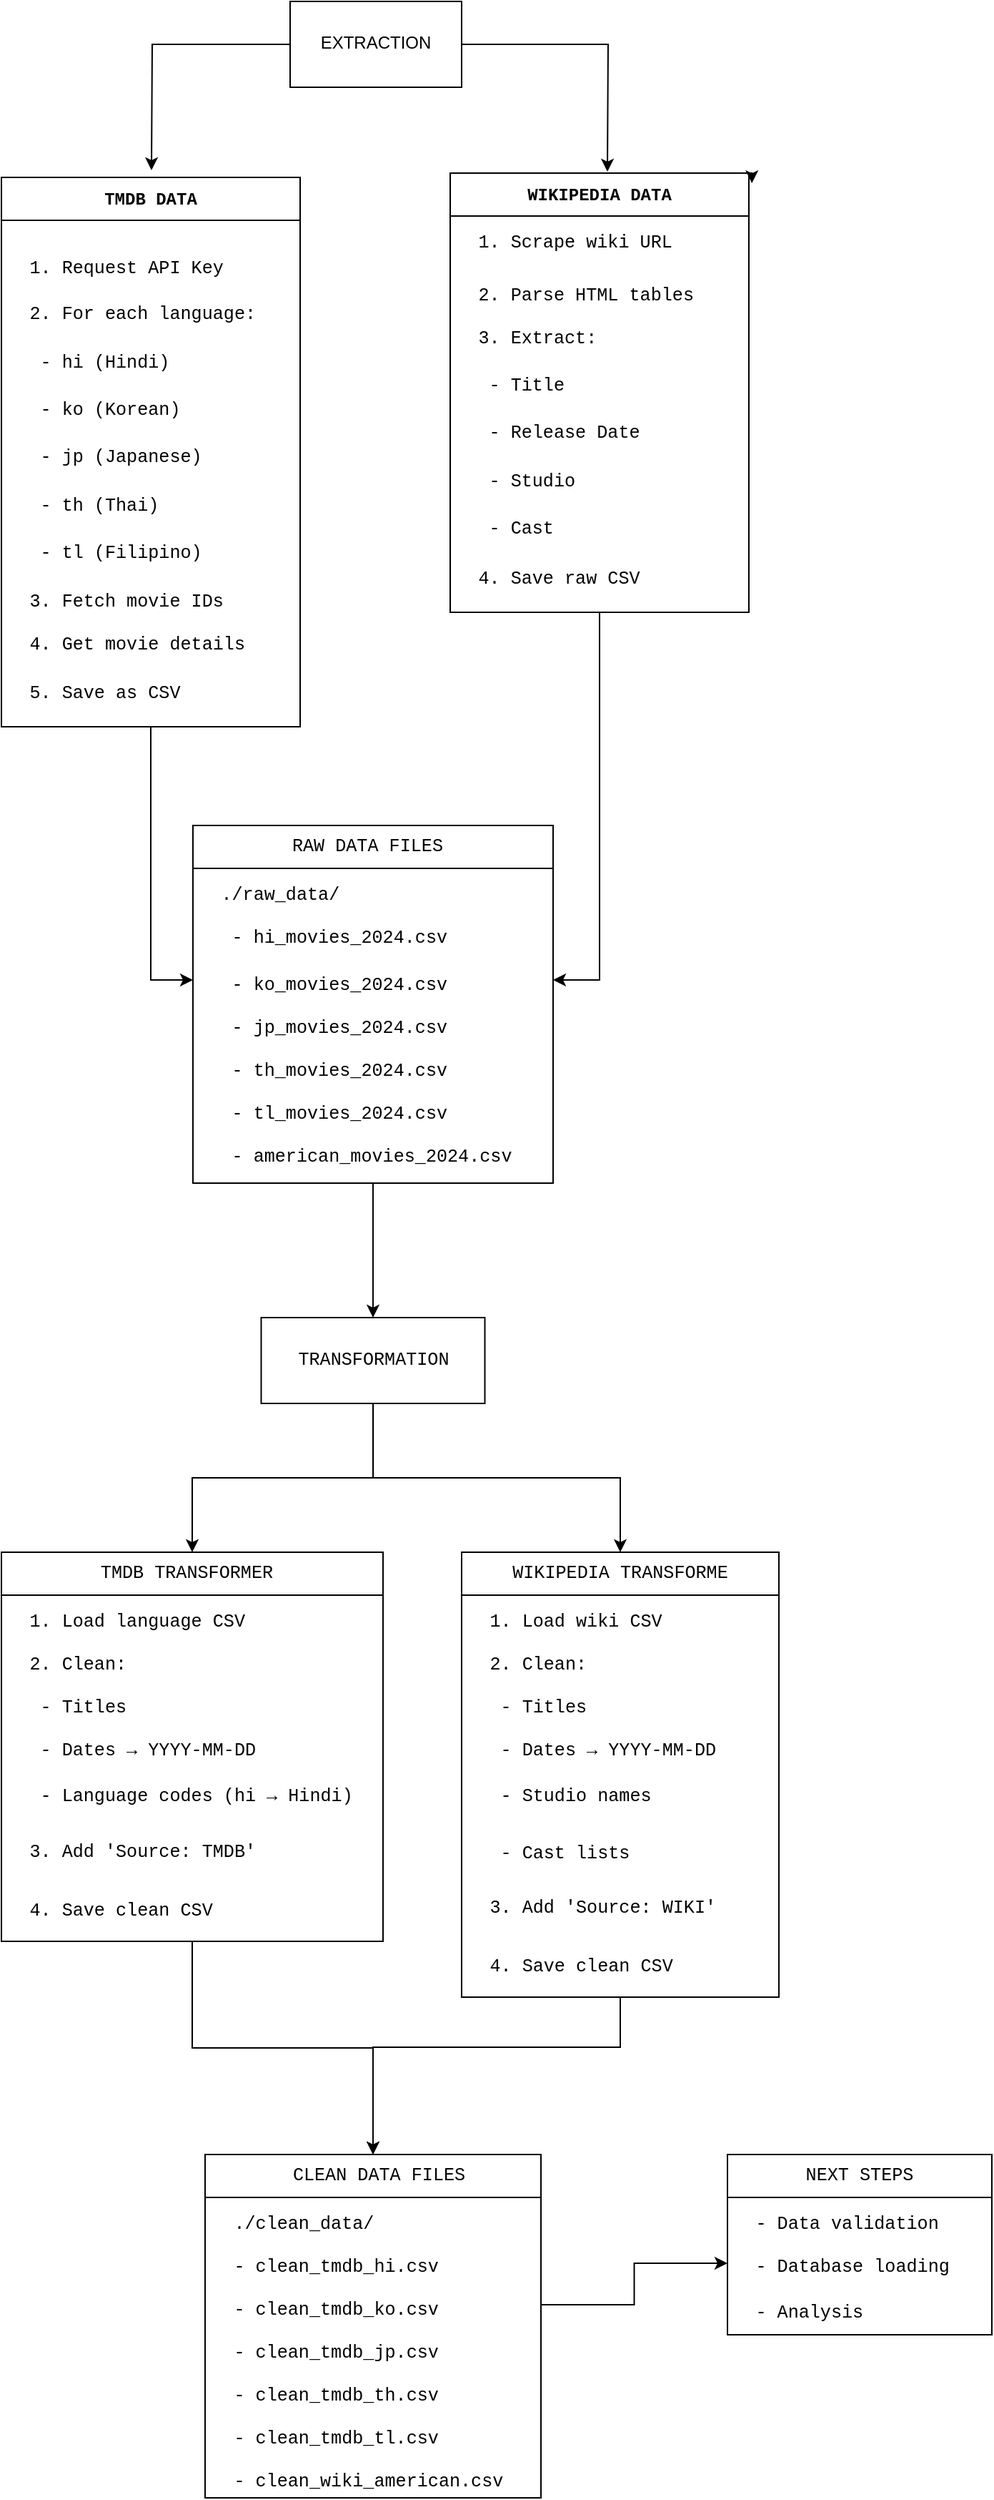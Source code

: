 <mxfile version="26.3.0">
  <diagram name="Page-1" id="wM2PoM8aT4TPf_4UVY1p">
    <mxGraphModel dx="1668" dy="934" grid="0" gridSize="10" guides="1" tooltips="1" connect="1" arrows="1" fold="1" page="1" pageScale="1" pageWidth="850" pageHeight="1100" math="0" shadow="0">
      <root>
        <mxCell id="0" />
        <mxCell id="1" parent="0" />
        <mxCell id="u3Nbu9H0ktKQVTjYo3hj-32" style="edgeStyle=orthogonalEdgeStyle;rounded=0;orthogonalLoop=1;jettySize=auto;html=1;" edge="1" parent="1" source="u3Nbu9H0ktKQVTjYo3hj-2">
          <mxGeometry relative="1" as="geometry">
            <mxPoint x="198" y="303" as="targetPoint" />
          </mxGeometry>
        </mxCell>
        <mxCell id="u3Nbu9H0ktKQVTjYo3hj-33" style="edgeStyle=orthogonalEdgeStyle;rounded=0;orthogonalLoop=1;jettySize=auto;html=1;" edge="1" parent="1" source="u3Nbu9H0ktKQVTjYo3hj-2">
          <mxGeometry relative="1" as="geometry">
            <mxPoint x="517" y="304" as="targetPoint" />
          </mxGeometry>
        </mxCell>
        <mxCell id="u3Nbu9H0ktKQVTjYo3hj-2" value="&lt;pre style=&quot;font-family: Menlo, &amp;quot;Roboto Mono&amp;quot;, &amp;quot;Courier New&amp;quot;, Courier, monospace, Inter, sans-serif; overflow: auto; padding: 9.144px 13.716px; text-wrap-mode: wrap; word-break: break-all; font-size: 12.573px; text-align: start; margin-top: 0px !important; margin-bottom: 0px !important;&quot;&gt;&lt;span style=&quot;font-family: Helvetica; font-size: 12px; text-align: center; white-space-collapse: collapse;&quot;&gt;EXTRACTION&lt;/span&gt;&lt;/pre&gt;" style="rounded=0;whiteSpace=wrap;html=1;" vertex="1" parent="1">
          <mxGeometry x="295" y="185" width="120" height="60" as="geometry" />
        </mxCell>
        <mxCell id="u3Nbu9H0ktKQVTjYo3hj-34" style="edgeStyle=orthogonalEdgeStyle;rounded=0;orthogonalLoop=1;jettySize=auto;html=1;" edge="1" parent="1" source="u3Nbu9H0ktKQVTjYo3hj-8" target="u3Nbu9H0ktKQVTjYo3hj-27">
          <mxGeometry relative="1" as="geometry" />
        </mxCell>
        <mxCell id="u3Nbu9H0ktKQVTjYo3hj-8" value="&lt;span style=&quot;font-weight: 700;&quot;&gt;&lt;font face=&quot;Menlo, Roboto Mono, Courier New, Courier, monospace, Inter, sans-serif&quot;&gt;TMDB DATA&lt;/font&gt;&lt;/span&gt;" style="swimlane;fontStyle=0;childLayout=stackLayout;horizontal=1;startSize=30;horizontalStack=0;resizeParent=1;resizeParentMax=0;resizeLast=0;collapsible=1;marginBottom=0;whiteSpace=wrap;html=1;" vertex="1" parent="1">
          <mxGeometry x="93" y="308" width="209" height="384" as="geometry" />
        </mxCell>
        <mxCell id="u3Nbu9H0ktKQVTjYo3hj-9" value="&#xa;&lt;pre style=&quot;font-family: Menlo, &amp;quot;Roboto Mono&amp;quot;, &amp;quot;Courier New&amp;quot;, Courier, monospace, Inter, sans-serif; overflow: auto; padding: 9.144px 13.716px; white-space: pre-wrap; word-break: break-all; font-size: 12.573px; font-style: normal; font-variant-ligatures: normal; font-variant-caps: normal; font-weight: 400; letter-spacing: normal; orphans: 2; text-align: start; text-indent: 0px; text-transform: none; widows: 2; word-spacing: 0px; -webkit-text-stroke-width: 0px; text-decoration-thickness: initial; text-decoration-style: initial; text-decoration-color: initial; margin: 0px !important;&quot;&gt;1. Request API Key&lt;/pre&gt;&#xa;&#xa;" style="text;strokeColor=none;fillColor=none;align=left;verticalAlign=middle;spacingLeft=4;spacingRight=4;overflow=hidden;points=[[0,0.5],[1,0.5]];portConstraint=eastwest;rotatable=0;whiteSpace=wrap;html=1;fontColor=default;" vertex="1" parent="u3Nbu9H0ktKQVTjYo3hj-8">
          <mxGeometry y="30" width="209" height="47" as="geometry" />
        </mxCell>
        <mxCell id="u3Nbu9H0ktKQVTjYo3hj-10" value="&lt;pre style=&quot;font-family: Menlo, &amp;quot;Roboto Mono&amp;quot;, &amp;quot;Courier New&amp;quot;, Courier, monospace, Inter, sans-serif; overflow: auto; padding: 9.144px 13.716px; text-wrap-mode: wrap; word-break: break-all; font-size: 12.573px; margin-top: 0px !important; margin-bottom: 0px !important;&quot;&gt;2. For each language:&lt;/pre&gt;&lt;pre style=&quot;font-family: Menlo, &amp;quot;Roboto Mono&amp;quot;, &amp;quot;Courier New&amp;quot;, Courier, monospace, Inter, sans-serif; overflow: auto; padding: 9.144px 13.716px; text-wrap-mode: wrap; word-break: break-all; font-size: 12.573px; margin-top: 0px !important; margin-bottom: 0px !important;&quot;&gt; - hi (Hindi)&lt;/pre&gt;&lt;pre style=&quot;font-family: Menlo, &amp;quot;Roboto Mono&amp;quot;, &amp;quot;Courier New&amp;quot;, Courier, monospace, Inter, sans-serif; overflow: auto; padding: 9.144px 13.716px; text-wrap-mode: wrap; word-break: break-all; font-size: 12.573px; margin-top: 0px !important; margin-bottom: 0px !important;&quot;&gt; - ko (Korean) &lt;/pre&gt;&lt;pre style=&quot;font-family: Menlo, &amp;quot;Roboto Mono&amp;quot;, &amp;quot;Courier New&amp;quot;, Courier, monospace, Inter, sans-serif; overflow: auto; padding: 9.144px 13.716px; text-wrap-mode: wrap; word-break: break-all; font-size: 12.573px; margin-top: 0px !important; margin-bottom: 0px !important;&quot;&gt; - jp (Japanese)&lt;/pre&gt;&lt;pre style=&quot;font-family: Menlo, &amp;quot;Roboto Mono&amp;quot;, &amp;quot;Courier New&amp;quot;, Courier, monospace, Inter, sans-serif; overflow: auto; padding: 9.144px 13.716px; text-wrap-mode: wrap; word-break: break-all; font-size: 12.573px; margin-top: 0px !important; margin-bottom: 0px !important;&quot;&gt; - th (Thai)&lt;/pre&gt;&lt;pre style=&quot;font-family: Menlo, &amp;quot;Roboto Mono&amp;quot;, &amp;quot;Courier New&amp;quot;, Courier, monospace, Inter, sans-serif; overflow: auto; padding: 9.144px 13.716px; text-wrap-mode: wrap; word-break: break-all; font-size: 12.573px; margin-top: 0px !important; margin-bottom: 0px !important;&quot;&gt; - tl (Filipino) &lt;/pre&gt;" style="text;strokeColor=none;fillColor=none;align=left;verticalAlign=middle;spacingLeft=4;spacingRight=4;overflow=hidden;points=[[0,0.5],[1,0.5]];portConstraint=eastwest;rotatable=0;whiteSpace=wrap;html=1;" vertex="1" parent="u3Nbu9H0ktKQVTjYo3hj-8">
          <mxGeometry y="77" width="209" height="201" as="geometry" />
        </mxCell>
        <mxCell id="u3Nbu9H0ktKQVTjYo3hj-11" value="&lt;pre style=&quot;font-family: Menlo, &amp;quot;Roboto Mono&amp;quot;, &amp;quot;Courier New&amp;quot;, Courier, monospace, Inter, sans-serif; overflow: auto; padding: 9.144px 13.716px; text-wrap-mode: wrap; word-break: break-all; font-size: 12.573px; margin-top: 0px !important; margin-bottom: 0px !important;&quot;&gt;3. Fetch movie IDs  &lt;/pre&gt;" style="text;strokeColor=none;fillColor=none;align=left;verticalAlign=middle;spacingLeft=4;spacingRight=4;overflow=hidden;points=[[0,0.5],[1,0.5]];portConstraint=eastwest;rotatable=0;whiteSpace=wrap;html=1;" vertex="1" parent="u3Nbu9H0ktKQVTjYo3hj-8">
          <mxGeometry y="278" width="209" height="30" as="geometry" />
        </mxCell>
        <mxCell id="u3Nbu9H0ktKQVTjYo3hj-12" value="&lt;pre style=&quot;font-family: Menlo, &amp;quot;Roboto Mono&amp;quot;, &amp;quot;Courier New&amp;quot;, Courier, monospace, Inter, sans-serif; overflow: auto; padding: 9.144px 13.716px; text-wrap-mode: wrap; word-break: break-all; font-size: 12.573px; margin-top: 0px !important; margin-bottom: 0px !important;&quot;&gt;4. Get movie details&lt;/pre&gt;" style="text;strokeColor=none;fillColor=none;align=left;verticalAlign=middle;spacingLeft=4;spacingRight=4;overflow=hidden;points=[[0,0.5],[1,0.5]];portConstraint=eastwest;rotatable=0;whiteSpace=wrap;html=1;" vertex="1" parent="u3Nbu9H0ktKQVTjYo3hj-8">
          <mxGeometry y="308" width="209" height="30" as="geometry" />
        </mxCell>
        <mxCell id="u3Nbu9H0ktKQVTjYo3hj-13" value="&lt;pre style=&quot;font-family: Menlo, &amp;quot;Roboto Mono&amp;quot;, &amp;quot;Courier New&amp;quot;, Courier, monospace, Inter, sans-serif; overflow: auto; padding: 9.144px 13.716px; text-wrap-mode: wrap; word-break: break-all; font-size: 12.573px; margin-top: 0px !important; margin-bottom: 0px !important;&quot;&gt;5. Save as CSV&lt;/pre&gt;" style="text;strokeColor=none;fillColor=none;align=left;verticalAlign=middle;spacingLeft=4;spacingRight=4;overflow=hidden;points=[[0,0.5],[1,0.5]];portConstraint=eastwest;rotatable=0;whiteSpace=wrap;html=1;" vertex="1" parent="u3Nbu9H0ktKQVTjYo3hj-8">
          <mxGeometry y="338" width="209" height="46" as="geometry" />
        </mxCell>
        <mxCell id="u3Nbu9H0ktKQVTjYo3hj-36" style="edgeStyle=orthogonalEdgeStyle;rounded=0;orthogonalLoop=1;jettySize=auto;html=1;entryX=1;entryY=0.5;entryDx=0;entryDy=0;" edge="1" parent="1" source="u3Nbu9H0ktKQVTjYo3hj-16" target="u3Nbu9H0ktKQVTjYo3hj-27">
          <mxGeometry relative="1" as="geometry" />
        </mxCell>
        <mxCell id="u3Nbu9H0ktKQVTjYo3hj-16" value="&lt;span style=&quot;font-weight: 700;&quot;&gt;&lt;font face=&quot;Menlo, Roboto Mono, Courier New, Courier, monospace, Inter, sans-serif&quot;&gt;WIKIPEDIA DATA&lt;/font&gt;&lt;/span&gt;" style="swimlane;fontStyle=0;childLayout=stackLayout;horizontal=1;startSize=30;horizontalStack=0;resizeParent=1;resizeParentMax=0;resizeLast=0;collapsible=1;marginBottom=0;whiteSpace=wrap;html=1;" vertex="1" parent="1">
          <mxGeometry x="407" y="305" width="209" height="307" as="geometry" />
        </mxCell>
        <mxCell id="u3Nbu9H0ktKQVTjYo3hj-17" value="&lt;pre style=&quot;font-family: Menlo, &amp;quot;Roboto Mono&amp;quot;, &amp;quot;Courier New&amp;quot;, Courier, monospace, Inter, sans-serif; overflow: auto; padding: 9.144px 13.716px; text-wrap-mode: wrap; word-break: break-all; font-size: 12.573px; margin-top: 0px !important; margin-bottom: 0px !important;&quot;&gt;1. Scrape wiki URL&lt;/pre&gt;" style="text;strokeColor=none;fillColor=none;align=left;verticalAlign=middle;spacingLeft=4;spacingRight=4;overflow=hidden;points=[[0,0.5],[1,0.5]];portConstraint=eastwest;rotatable=0;whiteSpace=wrap;html=1;fontColor=default;" vertex="1" parent="u3Nbu9H0ktKQVTjYo3hj-16">
          <mxGeometry y="30" width="209" height="37" as="geometry" />
        </mxCell>
        <mxCell id="u3Nbu9H0ktKQVTjYo3hj-19" value="&lt;pre style=&quot;font-family: Menlo, &amp;quot;Roboto Mono&amp;quot;, &amp;quot;Courier New&amp;quot;, Courier, monospace, Inter, sans-serif; overflow: auto; padding: 9.144px 13.716px; text-wrap-mode: wrap; word-break: break-all; font-size: 12.573px; margin-top: 0px !important; margin-bottom: 0px !important;&quot;&gt;2. Parse HTML tables&lt;/pre&gt;" style="text;strokeColor=none;fillColor=none;align=left;verticalAlign=middle;spacingLeft=4;spacingRight=4;overflow=hidden;points=[[0,0.5],[1,0.5]];portConstraint=eastwest;rotatable=0;whiteSpace=wrap;html=1;" vertex="1" parent="u3Nbu9H0ktKQVTjYo3hj-16">
          <mxGeometry y="67" width="209" height="30" as="geometry" />
        </mxCell>
        <mxCell id="u3Nbu9H0ktKQVTjYo3hj-20" value="&lt;pre style=&quot;font-family: Menlo, &amp;quot;Roboto Mono&amp;quot;, &amp;quot;Courier New&amp;quot;, Courier, monospace, Inter, sans-serif; overflow: auto; padding: 9.144px 13.716px; text-wrap-mode: wrap; word-break: break-all; font-size: 12.573px; margin-top: 0px !important; margin-bottom: 0px !important;&quot;&gt;3. Extract:&lt;/pre&gt;&lt;pre style=&quot;font-family: Menlo, &amp;quot;Roboto Mono&amp;quot;, &amp;quot;Courier New&amp;quot;, Courier, monospace, Inter, sans-serif; overflow: auto; padding: 9.144px 13.716px; text-wrap-mode: wrap; word-break: break-all; font-size: 12.573px; margin-top: 0px !important; margin-bottom: 0px !important;&quot;&gt; - Title&lt;/pre&gt;&lt;pre style=&quot;font-family: Menlo, &amp;quot;Roboto Mono&amp;quot;, &amp;quot;Courier New&amp;quot;, Courier, monospace, Inter, sans-serif; overflow: auto; padding: 9.144px 13.716px; text-wrap-mode: wrap; word-break: break-all; font-size: 12.573px; margin-top: 0px !important; margin-bottom: 0px !important;&quot;&gt; - Release Date&lt;/pre&gt;&lt;pre style=&quot;font-family: Menlo, &amp;quot;Roboto Mono&amp;quot;, &amp;quot;Courier New&amp;quot;, Courier, monospace, Inter, sans-serif; overflow: auto; padding: 9.144px 13.716px; text-wrap-mode: wrap; word-break: break-all; font-size: 12.573px; margin-top: 0px !important; margin-bottom: 0px !important;&quot;&gt; - Studio    &lt;/pre&gt;&lt;pre style=&quot;font-family: Menlo, &amp;quot;Roboto Mono&amp;quot;, &amp;quot;Courier New&amp;quot;, Courier, monospace, Inter, sans-serif; overflow: auto; padding: 9.144px 13.716px; text-wrap-mode: wrap; word-break: break-all; font-size: 12.573px; margin-top: 0px !important; margin-bottom: 0px !important;&quot;&gt; - Cast              &lt;/pre&gt;" style="text;strokeColor=none;fillColor=none;align=left;verticalAlign=middle;spacingLeft=4;spacingRight=4;overflow=hidden;points=[[0,0.5],[1,0.5]];portConstraint=eastwest;rotatable=0;whiteSpace=wrap;html=1;" vertex="1" parent="u3Nbu9H0ktKQVTjYo3hj-16">
          <mxGeometry y="97" width="209" height="164" as="geometry" />
        </mxCell>
        <mxCell id="u3Nbu9H0ktKQVTjYo3hj-21" value="&lt;pre style=&quot;font-family: Menlo, &amp;quot;Roboto Mono&amp;quot;, &amp;quot;Courier New&amp;quot;, Courier, monospace, Inter, sans-serif; overflow: auto; padding: 9.144px 13.716px; text-wrap-mode: wrap; word-break: break-all; font-size: 12.573px; margin-top: 0px !important; margin-bottom: 0px !important;&quot;&gt;4. Save raw CSV&lt;/pre&gt;" style="text;strokeColor=none;fillColor=none;align=left;verticalAlign=middle;spacingLeft=4;spacingRight=4;overflow=hidden;points=[[0,0.5],[1,0.5]];portConstraint=eastwest;rotatable=0;whiteSpace=wrap;html=1;" vertex="1" parent="u3Nbu9H0ktKQVTjYo3hj-16">
          <mxGeometry y="261" width="209" height="46" as="geometry" />
        </mxCell>
        <mxCell id="u3Nbu9H0ktKQVTjYo3hj-38" style="edgeStyle=orthogonalEdgeStyle;rounded=0;orthogonalLoop=1;jettySize=auto;html=1;entryX=0.5;entryY=0;entryDx=0;entryDy=0;" edge="1" parent="1" source="u3Nbu9H0ktKQVTjYo3hj-24" target="u3Nbu9H0ktKQVTjYo3hj-37">
          <mxGeometry relative="1" as="geometry" />
        </mxCell>
        <mxCell id="u3Nbu9H0ktKQVTjYo3hj-24" value="&lt;pre style=&quot;font-family: Menlo, &amp;quot;Roboto Mono&amp;quot;, &amp;quot;Courier New&amp;quot;, Courier, monospace, Inter, sans-serif; overflow: auto; padding: 9.144px 13.716px; text-wrap-mode: wrap; word-break: break-all; font-size: 12.573px; text-align: start; margin-top: 0px !important; margin-bottom: 0px !important;&quot;&gt;RAW DATA FILES &lt;/pre&gt;" style="swimlane;fontStyle=0;childLayout=stackLayout;horizontal=1;startSize=30;horizontalStack=0;resizeParent=1;resizeParentMax=0;resizeLast=0;collapsible=1;marginBottom=0;whiteSpace=wrap;html=1;" vertex="1" parent="1">
          <mxGeometry x="227" y="761" width="252" height="250" as="geometry" />
        </mxCell>
        <mxCell id="u3Nbu9H0ktKQVTjYo3hj-25" value="&lt;pre style=&quot;font-family: Menlo, &amp;quot;Roboto Mono&amp;quot;, &amp;quot;Courier New&amp;quot;, Courier, monospace, Inter, sans-serif; overflow: auto; padding: 9.144px 13.716px; text-wrap-mode: wrap; word-break: break-all; font-size: 12.573px; margin-top: 0px !important; margin-bottom: 0px !important;&quot;&gt;./raw_data/  &lt;/pre&gt;" style="text;strokeColor=none;fillColor=none;align=left;verticalAlign=middle;spacingLeft=4;spacingRight=4;overflow=hidden;points=[[0,0.5],[1,0.5]];portConstraint=eastwest;rotatable=0;whiteSpace=wrap;html=1;" vertex="1" parent="u3Nbu9H0ktKQVTjYo3hj-24">
          <mxGeometry y="30" width="252" height="30" as="geometry" />
        </mxCell>
        <mxCell id="u3Nbu9H0ktKQVTjYo3hj-26" value="&lt;pre style=&quot;font-family: Menlo, &amp;quot;Roboto Mono&amp;quot;, &amp;quot;Courier New&amp;quot;, Courier, monospace, Inter, sans-serif; overflow: auto; padding: 9.144px 13.716px; text-wrap-mode: wrap; word-break: break-all; font-size: 12.573px; margin-top: 0px !important; margin-bottom: 0px !important;&quot;&gt; - hi_movies_2024.csv &lt;/pre&gt;" style="text;strokeColor=none;fillColor=none;align=left;verticalAlign=middle;spacingLeft=4;spacingRight=4;overflow=hidden;points=[[0,0.5],[1,0.5]];portConstraint=eastwest;rotatable=0;whiteSpace=wrap;html=1;" vertex="1" parent="u3Nbu9H0ktKQVTjYo3hj-24">
          <mxGeometry y="60" width="252" height="33" as="geometry" />
        </mxCell>
        <mxCell id="u3Nbu9H0ktKQVTjYo3hj-27" value="&lt;pre style=&quot;font-family: Menlo, &amp;quot;Roboto Mono&amp;quot;, &amp;quot;Courier New&amp;quot;, Courier, monospace, Inter, sans-serif; overflow: auto; padding: 9.144px 13.716px; text-wrap-mode: wrap; word-break: break-all; font-size: 12.573px; margin-top: 0px !important; margin-bottom: 0px !important;&quot;&gt; - ko_movies_2024.csv&lt;/pre&gt;" style="text;strokeColor=none;fillColor=none;align=left;verticalAlign=middle;spacingLeft=4;spacingRight=4;overflow=hidden;points=[[0,0.5],[1,0.5]];portConstraint=eastwest;rotatable=0;whiteSpace=wrap;html=1;" vertex="1" parent="u3Nbu9H0ktKQVTjYo3hj-24">
          <mxGeometry y="93" width="252" height="30" as="geometry" />
        </mxCell>
        <mxCell id="u3Nbu9H0ktKQVTjYo3hj-28" value="&lt;pre style=&quot;font-family: Menlo, &amp;quot;Roboto Mono&amp;quot;, &amp;quot;Courier New&amp;quot;, Courier, monospace, Inter, sans-serif; overflow: auto; padding: 9.144px 13.716px; text-wrap-mode: wrap; word-break: break-all; font-size: 12.573px; margin-top: 0px !important; margin-bottom: 0px !important;&quot;&gt; - jp_movies_2024.csv &lt;/pre&gt;" style="text;strokeColor=none;fillColor=none;align=left;verticalAlign=middle;spacingLeft=4;spacingRight=4;overflow=hidden;points=[[0,0.5],[1,0.5]];portConstraint=eastwest;rotatable=0;whiteSpace=wrap;html=1;" vertex="1" parent="u3Nbu9H0ktKQVTjYo3hj-24">
          <mxGeometry y="123" width="252" height="30" as="geometry" />
        </mxCell>
        <mxCell id="u3Nbu9H0ktKQVTjYo3hj-29" value="&lt;pre style=&quot;font-family: Menlo, &amp;quot;Roboto Mono&amp;quot;, &amp;quot;Courier New&amp;quot;, Courier, monospace, Inter, sans-serif; overflow: auto; padding: 9.144px 13.716px; text-wrap-mode: wrap; word-break: break-all; font-size: 12.573px; margin-top: 0px !important; margin-bottom: 0px !important;&quot;&gt; - th_movies_2024.csv&lt;/pre&gt;" style="text;strokeColor=none;fillColor=none;align=left;verticalAlign=middle;spacingLeft=4;spacingRight=4;overflow=hidden;points=[[0,0.5],[1,0.5]];portConstraint=eastwest;rotatable=0;whiteSpace=wrap;html=1;" vertex="1" parent="u3Nbu9H0ktKQVTjYo3hj-24">
          <mxGeometry y="153" width="252" height="30" as="geometry" />
        </mxCell>
        <mxCell id="u3Nbu9H0ktKQVTjYo3hj-30" value="&lt;pre style=&quot;font-family: Menlo, &amp;quot;Roboto Mono&amp;quot;, &amp;quot;Courier New&amp;quot;, Courier, monospace, Inter, sans-serif; overflow: auto; padding: 9.144px 13.716px; text-wrap-mode: wrap; word-break: break-all; font-size: 12.573px; margin-top: 0px !important; margin-bottom: 0px !important;&quot;&gt; - tl_movies_2024.csv&lt;/pre&gt;" style="text;strokeColor=none;fillColor=none;align=left;verticalAlign=middle;spacingLeft=4;spacingRight=4;overflow=hidden;points=[[0,0.5],[1,0.5]];portConstraint=eastwest;rotatable=0;whiteSpace=wrap;html=1;" vertex="1" parent="u3Nbu9H0ktKQVTjYo3hj-24">
          <mxGeometry y="183" width="252" height="30" as="geometry" />
        </mxCell>
        <mxCell id="u3Nbu9H0ktKQVTjYo3hj-31" value="&lt;pre style=&quot;font-family: Menlo, &amp;quot;Roboto Mono&amp;quot;, &amp;quot;Courier New&amp;quot;, Courier, monospace, Inter, sans-serif; overflow: auto; padding: 9.144px 13.716px; text-wrap-mode: wrap; word-break: break-all; font-size: 12.573px; margin-top: 0px !important; margin-bottom: 0px !important;&quot;&gt; - american_movies_2024.csv&lt;/pre&gt;" style="text;strokeColor=none;fillColor=none;align=left;verticalAlign=middle;spacingLeft=4;spacingRight=4;overflow=hidden;points=[[0,0.5],[1,0.5]];portConstraint=eastwest;rotatable=0;whiteSpace=wrap;html=1;" vertex="1" parent="u3Nbu9H0ktKQVTjYo3hj-24">
          <mxGeometry y="213" width="252" height="37" as="geometry" />
        </mxCell>
        <mxCell id="u3Nbu9H0ktKQVTjYo3hj-35" style="edgeStyle=orthogonalEdgeStyle;rounded=0;orthogonalLoop=1;jettySize=auto;html=1;exitX=1;exitY=0;exitDx=0;exitDy=0;entryX=1.01;entryY=0.023;entryDx=0;entryDy=0;entryPerimeter=0;" edge="1" parent="1" source="u3Nbu9H0ktKQVTjYo3hj-16" target="u3Nbu9H0ktKQVTjYo3hj-16">
          <mxGeometry relative="1" as="geometry" />
        </mxCell>
        <mxCell id="u3Nbu9H0ktKQVTjYo3hj-61" style="edgeStyle=orthogonalEdgeStyle;rounded=0;orthogonalLoop=1;jettySize=auto;html=1;" edge="1" parent="1" source="u3Nbu9H0ktKQVTjYo3hj-37" target="u3Nbu9H0ktKQVTjYo3hj-50">
          <mxGeometry relative="1" as="geometry" />
        </mxCell>
        <mxCell id="u3Nbu9H0ktKQVTjYo3hj-75" style="edgeStyle=orthogonalEdgeStyle;rounded=0;orthogonalLoop=1;jettySize=auto;html=1;entryX=0.5;entryY=0;entryDx=0;entryDy=0;" edge="1" parent="1" source="u3Nbu9H0ktKQVTjYo3hj-37" target="u3Nbu9H0ktKQVTjYo3hj-40">
          <mxGeometry relative="1" as="geometry" />
        </mxCell>
        <mxCell id="u3Nbu9H0ktKQVTjYo3hj-37" value="&lt;pre style=&quot;font-family: Menlo, &amp;quot;Roboto Mono&amp;quot;, &amp;quot;Courier New&amp;quot;, Courier, monospace, Inter, sans-serif; overflow: auto; padding: 9.144px 13.716px; text-wrap-mode: wrap; word-break: break-all; font-size: 12.573px; text-align: start; margin-top: 0px !important; margin-bottom: 0px !important;&quot;&gt;TRANSFORMATION&lt;/pre&gt;" style="rounded=0;whiteSpace=wrap;html=1;" vertex="1" parent="1">
          <mxGeometry x="274.75" y="1105" width="156.5" height="60" as="geometry" />
        </mxCell>
        <mxCell id="u3Nbu9H0ktKQVTjYo3hj-73" style="edgeStyle=orthogonalEdgeStyle;rounded=0;orthogonalLoop=1;jettySize=auto;html=1;entryX=0.5;entryY=0;entryDx=0;entryDy=0;" edge="1" parent="1" source="u3Nbu9H0ktKQVTjYo3hj-40" target="u3Nbu9H0ktKQVTjYo3hj-62">
          <mxGeometry relative="1" as="geometry" />
        </mxCell>
        <mxCell id="u3Nbu9H0ktKQVTjYo3hj-40" value="&lt;pre style=&quot;font-family: Menlo, &amp;quot;Roboto Mono&amp;quot;, &amp;quot;Courier New&amp;quot;, Courier, monospace, Inter, sans-serif; overflow: auto; padding: 9.144px 13.716px; text-wrap-mode: wrap; word-break: break-all; font-size: 12.573px; text-align: start; margin-top: 0px !important; margin-bottom: 0px !important;&quot;&gt;TMDB TRANSFORMER &lt;/pre&gt;" style="swimlane;fontStyle=0;childLayout=stackLayout;horizontal=1;startSize=30;horizontalStack=0;resizeParent=1;resizeParentMax=0;resizeLast=0;collapsible=1;marginBottom=0;whiteSpace=wrap;html=1;" vertex="1" parent="1">
          <mxGeometry x="93" y="1269" width="267" height="272" as="geometry" />
        </mxCell>
        <mxCell id="u3Nbu9H0ktKQVTjYo3hj-41" value="&lt;pre style=&quot;font-family: Menlo, &amp;quot;Roboto Mono&amp;quot;, &amp;quot;Courier New&amp;quot;, Courier, monospace, Inter, sans-serif; overflow: auto; padding: 9.144px 13.716px; text-wrap-mode: wrap; word-break: break-all; font-size: 12.573px; margin-top: 0px !important; margin-bottom: 0px !important;&quot;&gt;1. Load language CSV&lt;/pre&gt;" style="text;strokeColor=none;fillColor=none;align=left;verticalAlign=middle;spacingLeft=4;spacingRight=4;overflow=hidden;points=[[0,0.5],[1,0.5]];portConstraint=eastwest;rotatable=0;whiteSpace=wrap;html=1;" vertex="1" parent="u3Nbu9H0ktKQVTjYo3hj-40">
          <mxGeometry y="30" width="267" height="30" as="geometry" />
        </mxCell>
        <mxCell id="u3Nbu9H0ktKQVTjYo3hj-42" value="&lt;pre style=&quot;font-family: Menlo, &amp;quot;Roboto Mono&amp;quot;, &amp;quot;Courier New&amp;quot;, Courier, monospace, Inter, sans-serif; overflow: auto; padding: 9.144px 13.716px; text-wrap-mode: wrap; word-break: break-all; font-size: 12.573px; margin-top: 0px !important; margin-bottom: 0px !important;&quot;&gt;2. Clean: &lt;/pre&gt;" style="text;strokeColor=none;fillColor=none;align=left;verticalAlign=middle;spacingLeft=4;spacingRight=4;overflow=hidden;points=[[0,0.5],[1,0.5]];portConstraint=eastwest;rotatable=0;whiteSpace=wrap;html=1;" vertex="1" parent="u3Nbu9H0ktKQVTjYo3hj-40">
          <mxGeometry y="60" width="267" height="30" as="geometry" />
        </mxCell>
        <mxCell id="u3Nbu9H0ktKQVTjYo3hj-43" value="&lt;pre style=&quot;font-family: Menlo, &amp;quot;Roboto Mono&amp;quot;, &amp;quot;Courier New&amp;quot;, Courier, monospace, Inter, sans-serif; overflow: auto; padding: 9.144px 13.716px; text-wrap-mode: wrap; word-break: break-all; font-size: 12.573px; margin-top: 0px !important; margin-bottom: 0px !important;&quot;&gt; - Titles &lt;/pre&gt;" style="text;strokeColor=none;fillColor=none;align=left;verticalAlign=middle;spacingLeft=4;spacingRight=4;overflow=hidden;points=[[0,0.5],[1,0.5]];portConstraint=eastwest;rotatable=0;whiteSpace=wrap;html=1;" vertex="1" parent="u3Nbu9H0ktKQVTjYo3hj-40">
          <mxGeometry y="90" width="267" height="30" as="geometry" />
        </mxCell>
        <mxCell id="u3Nbu9H0ktKQVTjYo3hj-44" value="&lt;pre style=&quot;font-family: Menlo, &amp;quot;Roboto Mono&amp;quot;, &amp;quot;Courier New&amp;quot;, Courier, monospace, Inter, sans-serif; overflow: auto; padding: 9.144px 13.716px; text-wrap-mode: wrap; word-break: break-all; font-size: 12.573px; margin-top: 0px !important; margin-bottom: 0px !important;&quot;&gt; - Dates → YYYY-MM-DD&lt;/pre&gt;" style="text;strokeColor=none;fillColor=none;align=left;verticalAlign=middle;spacingLeft=4;spacingRight=4;overflow=hidden;points=[[0,0.5],[1,0.5]];portConstraint=eastwest;rotatable=0;whiteSpace=wrap;html=1;" vertex="1" parent="u3Nbu9H0ktKQVTjYo3hj-40">
          <mxGeometry y="120" width="267" height="30" as="geometry" />
        </mxCell>
        <mxCell id="u3Nbu9H0ktKQVTjYo3hj-45" value="&lt;pre style=&quot;font-family: Menlo, &amp;quot;Roboto Mono&amp;quot;, &amp;quot;Courier New&amp;quot;, Courier, monospace, Inter, sans-serif; overflow: auto; padding: 9.144px 13.716px; text-wrap-mode: wrap; word-break: break-all; font-size: 12.573px; margin-top: 0px !important; margin-bottom: 0px !important;&quot;&gt; - Language codes (hi → Hindi)  &lt;/pre&gt;" style="text;strokeColor=none;fillColor=none;align=left;verticalAlign=middle;spacingLeft=4;spacingRight=4;overflow=hidden;points=[[0,0.5],[1,0.5]];portConstraint=eastwest;rotatable=0;whiteSpace=wrap;html=1;" vertex="1" parent="u3Nbu9H0ktKQVTjYo3hj-40">
          <mxGeometry y="150" width="267" height="41" as="geometry" />
        </mxCell>
        <mxCell id="u3Nbu9H0ktKQVTjYo3hj-46" value="&lt;pre style=&quot;font-family: Menlo, &amp;quot;Roboto Mono&amp;quot;, &amp;quot;Courier New&amp;quot;, Courier, monospace, Inter, sans-serif; overflow: auto; padding: 9.144px 13.716px; text-wrap-mode: wrap; word-break: break-all; font-size: 12.573px; margin-top: 0px !important; margin-bottom: 0px !important;&quot;&gt;3. Add &#39;Source: TMDB&#39;                                           &lt;/pre&gt;" style="text;strokeColor=none;fillColor=none;align=left;verticalAlign=middle;spacingLeft=4;spacingRight=4;overflow=hidden;points=[[0,0.5],[1,0.5]];portConstraint=eastwest;rotatable=0;whiteSpace=wrap;html=1;" vertex="1" parent="u3Nbu9H0ktKQVTjYo3hj-40">
          <mxGeometry y="191" width="267" height="38" as="geometry" />
        </mxCell>
        <mxCell id="u3Nbu9H0ktKQVTjYo3hj-47" value="&lt;pre style=&quot;font-family: Menlo, &amp;quot;Roboto Mono&amp;quot;, &amp;quot;Courier New&amp;quot;, Courier, monospace, Inter, sans-serif; overflow: auto; padding: 9.144px 13.716px; text-wrap-mode: wrap; word-break: break-all; font-size: 12.573px; margin-top: 0px !important; margin-bottom: 0px !important;&quot;&gt;4. Save clean CSV&lt;/pre&gt;" style="text;strokeColor=none;fillColor=none;align=left;verticalAlign=middle;spacingLeft=4;spacingRight=4;overflow=hidden;points=[[0,0.5],[1,0.5]];portConstraint=eastwest;rotatable=0;whiteSpace=wrap;html=1;" vertex="1" parent="u3Nbu9H0ktKQVTjYo3hj-40">
          <mxGeometry y="229" width="267" height="43" as="geometry" />
        </mxCell>
        <mxCell id="u3Nbu9H0ktKQVTjYo3hj-74" style="edgeStyle=orthogonalEdgeStyle;rounded=0;orthogonalLoop=1;jettySize=auto;html=1;entryX=0.5;entryY=0;entryDx=0;entryDy=0;" edge="1" parent="1" source="u3Nbu9H0ktKQVTjYo3hj-50" target="u3Nbu9H0ktKQVTjYo3hj-62">
          <mxGeometry relative="1" as="geometry">
            <Array as="points">
              <mxPoint x="526" y="1615" />
              <mxPoint x="353" y="1615" />
            </Array>
          </mxGeometry>
        </mxCell>
        <mxCell id="u3Nbu9H0ktKQVTjYo3hj-50" value="&lt;pre style=&quot;font-family: Menlo, &amp;quot;Roboto Mono&amp;quot;, &amp;quot;Courier New&amp;quot;, Courier, monospace, Inter, sans-serif; overflow: auto; padding: 9.144px 13.716px; text-wrap-mode: wrap; word-break: break-all; font-size: 12.573px; text-align: start; margin-top: 0px !important; margin-bottom: 0px !important;&quot;&gt;&lt;pre style=&quot;font-family: Menlo, &amp;quot;Roboto Mono&amp;quot;, &amp;quot;Courier New&amp;quot;, Courier, monospace, Inter, sans-serif; overflow: auto; padding: 9.144px 13.716px; text-wrap-mode: wrap; word-break: break-all; font-size: 12.573px; margin-top: 0px !important; margin-bottom: 0px !important;&quot;&gt;WIKIPEDIA TRANSFORME&lt;/pre&gt;&lt;/pre&gt;" style="swimlane;fontStyle=0;childLayout=stackLayout;horizontal=1;startSize=30;horizontalStack=0;resizeParent=1;resizeParentMax=0;resizeLast=0;collapsible=1;marginBottom=0;whiteSpace=wrap;html=1;" vertex="1" parent="1">
          <mxGeometry x="415" y="1269" width="222" height="311" as="geometry" />
        </mxCell>
        <mxCell id="u3Nbu9H0ktKQVTjYo3hj-51" value="&lt;pre style=&quot;font-family: Menlo, &amp;quot;Roboto Mono&amp;quot;, &amp;quot;Courier New&amp;quot;, Courier, monospace, Inter, sans-serif; overflow: auto; padding: 9.144px 13.716px; text-wrap-mode: wrap; word-break: break-all; font-size: 12.573px; margin-top: 0px !important; margin-bottom: 0px !important;&quot;&gt;1. Load wiki CSV&lt;/pre&gt;" style="text;strokeColor=none;fillColor=none;align=left;verticalAlign=middle;spacingLeft=4;spacingRight=4;overflow=hidden;points=[[0,0.5],[1,0.5]];portConstraint=eastwest;rotatable=0;whiteSpace=wrap;html=1;" vertex="1" parent="u3Nbu9H0ktKQVTjYo3hj-50">
          <mxGeometry y="30" width="222" height="30" as="geometry" />
        </mxCell>
        <mxCell id="u3Nbu9H0ktKQVTjYo3hj-52" value="&lt;pre style=&quot;font-family: Menlo, &amp;quot;Roboto Mono&amp;quot;, &amp;quot;Courier New&amp;quot;, Courier, monospace, Inter, sans-serif; overflow: auto; padding: 9.144px 13.716px; text-wrap-mode: wrap; word-break: break-all; font-size: 12.573px; margin-top: 0px !important; margin-bottom: 0px !important;&quot;&gt;2. Clean: &lt;/pre&gt;" style="text;strokeColor=none;fillColor=none;align=left;verticalAlign=middle;spacingLeft=4;spacingRight=4;overflow=hidden;points=[[0,0.5],[1,0.5]];portConstraint=eastwest;rotatable=0;whiteSpace=wrap;html=1;" vertex="1" parent="u3Nbu9H0ktKQVTjYo3hj-50">
          <mxGeometry y="60" width="222" height="30" as="geometry" />
        </mxCell>
        <mxCell id="u3Nbu9H0ktKQVTjYo3hj-53" value="&lt;pre style=&quot;font-family: Menlo, &amp;quot;Roboto Mono&amp;quot;, &amp;quot;Courier New&amp;quot;, Courier, monospace, Inter, sans-serif; overflow: auto; padding: 9.144px 13.716px; text-wrap-mode: wrap; word-break: break-all; font-size: 12.573px; margin-top: 0px !important; margin-bottom: 0px !important;&quot;&gt; - Titles &lt;/pre&gt;" style="text;strokeColor=none;fillColor=none;align=left;verticalAlign=middle;spacingLeft=4;spacingRight=4;overflow=hidden;points=[[0,0.5],[1,0.5]];portConstraint=eastwest;rotatable=0;whiteSpace=wrap;html=1;" vertex="1" parent="u3Nbu9H0ktKQVTjYo3hj-50">
          <mxGeometry y="90" width="222" height="30" as="geometry" />
        </mxCell>
        <mxCell id="u3Nbu9H0ktKQVTjYo3hj-54" value="&lt;pre style=&quot;font-family: Menlo, &amp;quot;Roboto Mono&amp;quot;, &amp;quot;Courier New&amp;quot;, Courier, monospace, Inter, sans-serif; overflow: auto; padding: 9.144px 13.716px; text-wrap-mode: wrap; word-break: break-all; font-size: 12.573px; margin-top: 0px !important; margin-bottom: 0px !important;&quot;&gt; - Dates → YYYY-MM-DD&lt;/pre&gt;" style="text;strokeColor=none;fillColor=none;align=left;verticalAlign=middle;spacingLeft=4;spacingRight=4;overflow=hidden;points=[[0,0.5],[1,0.5]];portConstraint=eastwest;rotatable=0;whiteSpace=wrap;html=1;" vertex="1" parent="u3Nbu9H0ktKQVTjYo3hj-50">
          <mxGeometry y="120" width="222" height="30" as="geometry" />
        </mxCell>
        <mxCell id="u3Nbu9H0ktKQVTjYo3hj-55" value="&lt;pre style=&quot;font-family: Menlo, &amp;quot;Roboto Mono&amp;quot;, &amp;quot;Courier New&amp;quot;, Courier, monospace, Inter, sans-serif; overflow: auto; padding: 9.144px 13.716px; text-wrap-mode: wrap; word-break: break-all; font-size: 12.573px; margin-top: 0px !important; margin-bottom: 0px !important;&quot;&gt; - Studio names&lt;/pre&gt;" style="text;strokeColor=none;fillColor=none;align=left;verticalAlign=middle;spacingLeft=4;spacingRight=4;overflow=hidden;points=[[0,0.5],[1,0.5]];portConstraint=eastwest;rotatable=0;whiteSpace=wrap;html=1;" vertex="1" parent="u3Nbu9H0ktKQVTjYo3hj-50">
          <mxGeometry y="150" width="222" height="41" as="geometry" />
        </mxCell>
        <mxCell id="u3Nbu9H0ktKQVTjYo3hj-58" value="&lt;pre style=&quot;font-family: Menlo, &amp;quot;Roboto Mono&amp;quot;, &amp;quot;Courier New&amp;quot;, Courier, monospace, Inter, sans-serif; overflow: auto; padding: 9.144px 13.716px; text-wrap-mode: wrap; word-break: break-all; font-size: 12.573px; margin-top: 0px !important; margin-bottom: 0px !important;&quot;&gt; - Cast lists &lt;/pre&gt;" style="text;strokeColor=none;fillColor=none;align=left;verticalAlign=middle;spacingLeft=4;spacingRight=4;overflow=hidden;points=[[0,0.5],[1,0.5]];portConstraint=eastwest;rotatable=0;whiteSpace=wrap;html=1;" vertex="1" parent="u3Nbu9H0ktKQVTjYo3hj-50">
          <mxGeometry y="191" width="222" height="39" as="geometry" />
        </mxCell>
        <mxCell id="u3Nbu9H0ktKQVTjYo3hj-56" value="&lt;pre style=&quot;font-family: Menlo, &amp;quot;Roboto Mono&amp;quot;, &amp;quot;Courier New&amp;quot;, Courier, monospace, Inter, sans-serif; overflow: auto; padding: 9.144px 13.716px; text-wrap-mode: wrap; word-break: break-all; font-size: 12.573px; margin-top: 0px !important; margin-bottom: 0px !important;&quot;&gt;3. Add &#39;Source: WIKI&#39;                                           &lt;/pre&gt;" style="text;strokeColor=none;fillColor=none;align=left;verticalAlign=middle;spacingLeft=4;spacingRight=4;overflow=hidden;points=[[0,0.5],[1,0.5]];portConstraint=eastwest;rotatable=0;whiteSpace=wrap;html=1;" vertex="1" parent="u3Nbu9H0ktKQVTjYo3hj-50">
          <mxGeometry y="230" width="222" height="38" as="geometry" />
        </mxCell>
        <mxCell id="u3Nbu9H0ktKQVTjYo3hj-57" value="&lt;pre style=&quot;font-family: Menlo, &amp;quot;Roboto Mono&amp;quot;, &amp;quot;Courier New&amp;quot;, Courier, monospace, Inter, sans-serif; overflow: auto; padding: 9.144px 13.716px; text-wrap-mode: wrap; word-break: break-all; font-size: 12.573px; margin-top: 0px !important; margin-bottom: 0px !important;&quot;&gt;4. Save clean CSV&lt;/pre&gt;" style="text;strokeColor=none;fillColor=none;align=left;verticalAlign=middle;spacingLeft=4;spacingRight=4;overflow=hidden;points=[[0,0.5],[1,0.5]];portConstraint=eastwest;rotatable=0;whiteSpace=wrap;html=1;" vertex="1" parent="u3Nbu9H0ktKQVTjYo3hj-50">
          <mxGeometry y="268" width="222" height="43" as="geometry" />
        </mxCell>
        <mxCell id="u3Nbu9H0ktKQVTjYo3hj-62" value="&lt;pre style=&quot;font-family: Menlo, &amp;quot;Roboto Mono&amp;quot;, &amp;quot;Courier New&amp;quot;, Courier, monospace, Inter, sans-serif; overflow: auto; padding: 9.144px 13.716px; text-wrap-mode: wrap; word-break: break-all; font-size: 12.573px; text-align: start; margin-top: 0px !important; margin-bottom: 0px !important;&quot;&gt; CLEAN DATA FILES&lt;/pre&gt;" style="swimlane;fontStyle=0;childLayout=stackLayout;horizontal=1;startSize=30;horizontalStack=0;resizeParent=1;resizeParentMax=0;resizeLast=0;collapsible=1;marginBottom=0;whiteSpace=wrap;html=1;" vertex="1" parent="1">
          <mxGeometry x="235.5" y="1690" width="235" height="240" as="geometry" />
        </mxCell>
        <mxCell id="u3Nbu9H0ktKQVTjYo3hj-63" value="&lt;pre style=&quot;font-family: Menlo, &amp;quot;Roboto Mono&amp;quot;, &amp;quot;Courier New&amp;quot;, Courier, monospace, Inter, sans-serif; overflow: auto; padding: 9.144px 13.716px; text-wrap-mode: wrap; word-break: break-all; font-size: 12.573px; margin-top: 0px !important; margin-bottom: 0px !important;&quot;&gt;./clean_data/ &lt;/pre&gt;" style="text;strokeColor=none;fillColor=none;align=left;verticalAlign=middle;spacingLeft=4;spacingRight=4;overflow=hidden;points=[[0,0.5],[1,0.5]];portConstraint=eastwest;rotatable=0;whiteSpace=wrap;html=1;" vertex="1" parent="u3Nbu9H0ktKQVTjYo3hj-62">
          <mxGeometry y="30" width="235" height="30" as="geometry" />
        </mxCell>
        <mxCell id="u3Nbu9H0ktKQVTjYo3hj-64" value="&lt;pre style=&quot;font-family: Menlo, &amp;quot;Roboto Mono&amp;quot;, &amp;quot;Courier New&amp;quot;, Courier, monospace, Inter, sans-serif; overflow: auto; padding: 9.144px 13.716px; text-wrap-mode: wrap; word-break: break-all; font-size: 12.573px; margin-top: 0px !important; margin-bottom: 0px !important;&quot;&gt;- clean_tmdb_hi.csv  &lt;/pre&gt;" style="text;strokeColor=none;fillColor=none;align=left;verticalAlign=middle;spacingLeft=4;spacingRight=4;overflow=hidden;points=[[0,0.5],[1,0.5]];portConstraint=eastwest;rotatable=0;whiteSpace=wrap;html=1;" vertex="1" parent="u3Nbu9H0ktKQVTjYo3hj-62">
          <mxGeometry y="60" width="235" height="30" as="geometry" />
        </mxCell>
        <mxCell id="u3Nbu9H0ktKQVTjYo3hj-65" value="&lt;pre style=&quot;font-family: Menlo, &amp;quot;Roboto Mono&amp;quot;, &amp;quot;Courier New&amp;quot;, Courier, monospace, Inter, sans-serif; overflow: auto; padding: 9.144px 13.716px; text-wrap-mode: wrap; word-break: break-all; font-size: 12.573px; margin-top: 0px !important; margin-bottom: 0px !important;&quot;&gt;- clean_tmdb_ko.csv   &lt;/pre&gt;" style="text;strokeColor=none;fillColor=none;align=left;verticalAlign=middle;spacingLeft=4;spacingRight=4;overflow=hidden;points=[[0,0.5],[1,0.5]];portConstraint=eastwest;rotatable=0;whiteSpace=wrap;html=1;" vertex="1" parent="u3Nbu9H0ktKQVTjYo3hj-62">
          <mxGeometry y="90" width="235" height="30" as="geometry" />
        </mxCell>
        <mxCell id="u3Nbu9H0ktKQVTjYo3hj-67" value="&lt;pre style=&quot;font-family: Menlo, &amp;quot;Roboto Mono&amp;quot;, &amp;quot;Courier New&amp;quot;, Courier, monospace, Inter, sans-serif; overflow: auto; padding: 9.144px 13.716px; text-wrap-mode: wrap; word-break: break-all; font-size: 12.573px; margin-top: 0px !important; margin-bottom: 0px !important;&quot;&gt;- clean_tmdb_jp.csv &lt;/pre&gt;" style="text;strokeColor=none;fillColor=none;align=left;verticalAlign=middle;spacingLeft=4;spacingRight=4;overflow=hidden;points=[[0,0.5],[1,0.5]];portConstraint=eastwest;rotatable=0;whiteSpace=wrap;html=1;" vertex="1" parent="u3Nbu9H0ktKQVTjYo3hj-62">
          <mxGeometry y="120" width="235" height="30" as="geometry" />
        </mxCell>
        <mxCell id="u3Nbu9H0ktKQVTjYo3hj-68" value="&lt;pre style=&quot;font-family: Menlo, &amp;quot;Roboto Mono&amp;quot;, &amp;quot;Courier New&amp;quot;, Courier, monospace, Inter, sans-serif; overflow: auto; padding: 9.144px 13.716px; text-wrap-mode: wrap; word-break: break-all; font-size: 12.573px; margin-top: 0px !important; margin-bottom: 0px !important;&quot;&gt;- clean_tmdb_th.csv   &lt;/pre&gt;" style="text;strokeColor=none;fillColor=none;align=left;verticalAlign=middle;spacingLeft=4;spacingRight=4;overflow=hidden;points=[[0,0.5],[1,0.5]];portConstraint=eastwest;rotatable=0;whiteSpace=wrap;html=1;" vertex="1" parent="u3Nbu9H0ktKQVTjYo3hj-62">
          <mxGeometry y="150" width="235" height="30" as="geometry" />
        </mxCell>
        <mxCell id="u3Nbu9H0ktKQVTjYo3hj-69" value="&lt;pre style=&quot;font-family: Menlo, &amp;quot;Roboto Mono&amp;quot;, &amp;quot;Courier New&amp;quot;, Courier, monospace, Inter, sans-serif; overflow: auto; padding: 9.144px 13.716px; text-wrap-mode: wrap; word-break: break-all; font-size: 12.573px; margin-top: 0px !important; margin-bottom: 0px !important;&quot;&gt;- clean_tmdb_tl.csv&lt;/pre&gt;" style="text;strokeColor=none;fillColor=none;align=left;verticalAlign=middle;spacingLeft=4;spacingRight=4;overflow=hidden;points=[[0,0.5],[1,0.5]];portConstraint=eastwest;rotatable=0;whiteSpace=wrap;html=1;" vertex="1" parent="u3Nbu9H0ktKQVTjYo3hj-62">
          <mxGeometry y="180" width="235" height="30" as="geometry" />
        </mxCell>
        <mxCell id="u3Nbu9H0ktKQVTjYo3hj-70" value="&lt;pre style=&quot;font-family: Menlo, &amp;quot;Roboto Mono&amp;quot;, &amp;quot;Courier New&amp;quot;, Courier, monospace, Inter, sans-serif; overflow: auto; padding: 9.144px 13.716px; text-wrap-mode: wrap; word-break: break-all; font-size: 12.573px; margin-top: 0px !important; margin-bottom: 0px !important;&quot;&gt;- clean_wiki_american.csv&lt;/pre&gt;" style="text;strokeColor=none;fillColor=none;align=left;verticalAlign=middle;spacingLeft=4;spacingRight=4;overflow=hidden;points=[[0,0.5],[1,0.5]];portConstraint=eastwest;rotatable=0;whiteSpace=wrap;html=1;" vertex="1" parent="u3Nbu9H0ktKQVTjYo3hj-62">
          <mxGeometry y="210" width="235" height="30" as="geometry" />
        </mxCell>
        <mxCell id="u3Nbu9H0ktKQVTjYo3hj-76" value="&lt;pre style=&quot;font-family: Menlo, &amp;quot;Roboto Mono&amp;quot;, &amp;quot;Courier New&amp;quot;, Courier, monospace, Inter, sans-serif; overflow: auto; padding: 9.144px 13.716px; text-wrap-mode: wrap; word-break: break-all; font-size: 12.573px; text-align: start; margin-top: 0px !important; margin-bottom: 0px !important;&quot;&gt;NEXT STEPS&lt;/pre&gt;" style="swimlane;fontStyle=0;childLayout=stackLayout;horizontal=1;startSize=30;horizontalStack=0;resizeParent=1;resizeParentMax=0;resizeLast=0;collapsible=1;marginBottom=0;whiteSpace=wrap;html=1;" vertex="1" parent="1">
          <mxGeometry x="601" y="1690" width="185" height="126" as="geometry" />
        </mxCell>
        <mxCell id="u3Nbu9H0ktKQVTjYo3hj-77" value="&lt;pre style=&quot;font-family: Menlo, &amp;quot;Roboto Mono&amp;quot;, &amp;quot;Courier New&amp;quot;, Courier, monospace, Inter, sans-serif; overflow: auto; padding: 9.144px 13.716px; text-wrap-mode: wrap; word-break: break-all; font-size: 12.573px; margin-top: 0px !important; margin-bottom: 0px !important;&quot;&gt;- Data validation &lt;/pre&gt;" style="text;strokeColor=none;fillColor=none;align=left;verticalAlign=middle;spacingLeft=4;spacingRight=4;overflow=hidden;points=[[0,0.5],[1,0.5]];portConstraint=eastwest;rotatable=0;whiteSpace=wrap;html=1;" vertex="1" parent="u3Nbu9H0ktKQVTjYo3hj-76">
          <mxGeometry y="30" width="185" height="30" as="geometry" />
        </mxCell>
        <mxCell id="u3Nbu9H0ktKQVTjYo3hj-78" value="&lt;pre style=&quot;font-family: Menlo, &amp;quot;Roboto Mono&amp;quot;, &amp;quot;Courier New&amp;quot;, Courier, monospace, Inter, sans-serif; overflow: auto; padding: 9.144px 13.716px; text-wrap-mode: wrap; word-break: break-all; font-size: 12.573px; margin-top: 0px !important; margin-bottom: 0px !important;&quot;&gt;- Database loading&lt;/pre&gt;" style="text;strokeColor=none;fillColor=none;align=left;verticalAlign=middle;spacingLeft=4;spacingRight=4;overflow=hidden;points=[[0,0.5],[1,0.5]];portConstraint=eastwest;rotatable=0;whiteSpace=wrap;html=1;" vertex="1" parent="u3Nbu9H0ktKQVTjYo3hj-76">
          <mxGeometry y="60" width="185" height="32" as="geometry" />
        </mxCell>
        <mxCell id="u3Nbu9H0ktKQVTjYo3hj-79" value="&lt;pre style=&quot;font-family: Menlo, &amp;quot;Roboto Mono&amp;quot;, &amp;quot;Courier New&amp;quot;, Courier, monospace, Inter, sans-serif; overflow: auto; padding: 9.144px 13.716px; text-wrap-mode: wrap; word-break: break-all; font-size: 12.573px; margin-top: 0px !important; margin-bottom: 0px !important;&quot;&gt;- Analysis  &lt;/pre&gt;" style="text;strokeColor=none;fillColor=none;align=left;verticalAlign=middle;spacingLeft=4;spacingRight=4;overflow=hidden;points=[[0,0.5],[1,0.5]];portConstraint=eastwest;rotatable=0;whiteSpace=wrap;html=1;" vertex="1" parent="u3Nbu9H0ktKQVTjYo3hj-76">
          <mxGeometry y="92" width="185" height="34" as="geometry" />
        </mxCell>
        <mxCell id="u3Nbu9H0ktKQVTjYo3hj-81" style="edgeStyle=orthogonalEdgeStyle;rounded=0;orthogonalLoop=1;jettySize=auto;html=1;" edge="1" parent="1" source="u3Nbu9H0ktKQVTjYo3hj-65" target="u3Nbu9H0ktKQVTjYo3hj-78">
          <mxGeometry relative="1" as="geometry" />
        </mxCell>
      </root>
    </mxGraphModel>
  </diagram>
</mxfile>
